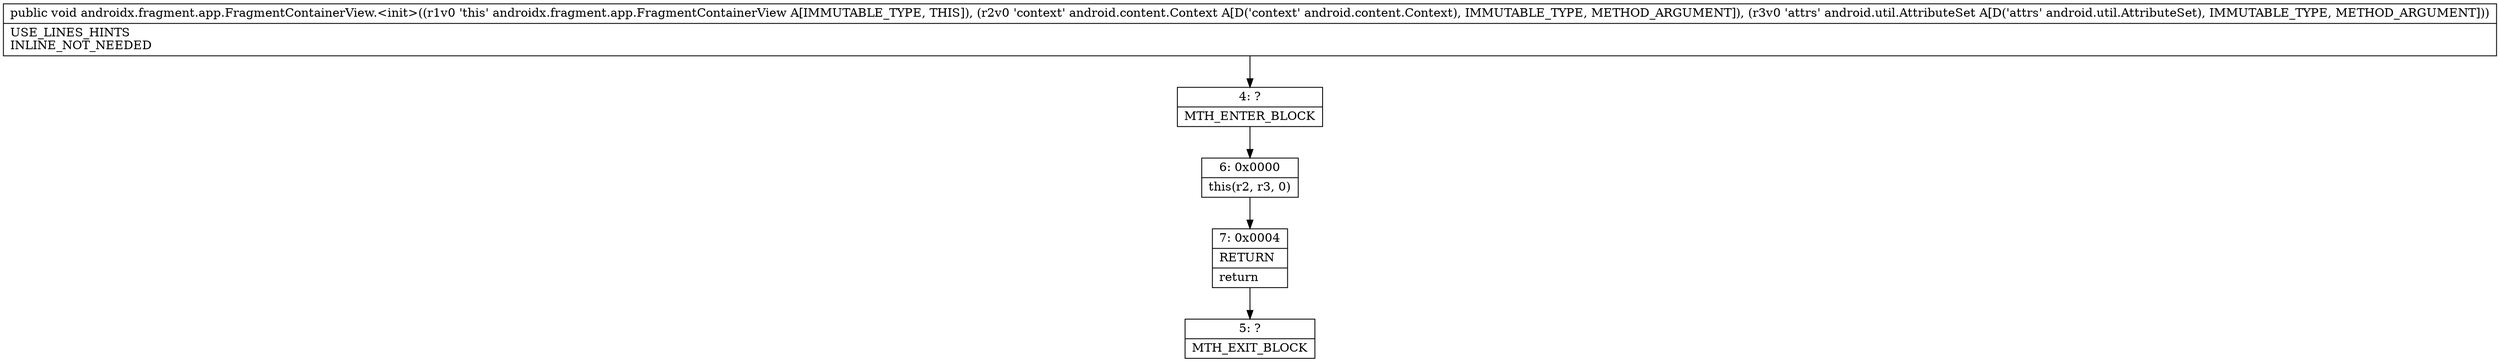 digraph "CFG forandroidx.fragment.app.FragmentContainerView.\<init\>(Landroid\/content\/Context;Landroid\/util\/AttributeSet;)V" {
Node_4 [shape=record,label="{4\:\ ?|MTH_ENTER_BLOCK\l}"];
Node_6 [shape=record,label="{6\:\ 0x0000|this(r2, r3, 0)\l}"];
Node_7 [shape=record,label="{7\:\ 0x0004|RETURN\l|return\l}"];
Node_5 [shape=record,label="{5\:\ ?|MTH_EXIT_BLOCK\l}"];
MethodNode[shape=record,label="{public void androidx.fragment.app.FragmentContainerView.\<init\>((r1v0 'this' androidx.fragment.app.FragmentContainerView A[IMMUTABLE_TYPE, THIS]), (r2v0 'context' android.content.Context A[D('context' android.content.Context), IMMUTABLE_TYPE, METHOD_ARGUMENT]), (r3v0 'attrs' android.util.AttributeSet A[D('attrs' android.util.AttributeSet), IMMUTABLE_TYPE, METHOD_ARGUMENT]))  | USE_LINES_HINTS\lINLINE_NOT_NEEDED\l}"];
MethodNode -> Node_4;Node_4 -> Node_6;
Node_6 -> Node_7;
Node_7 -> Node_5;
}

